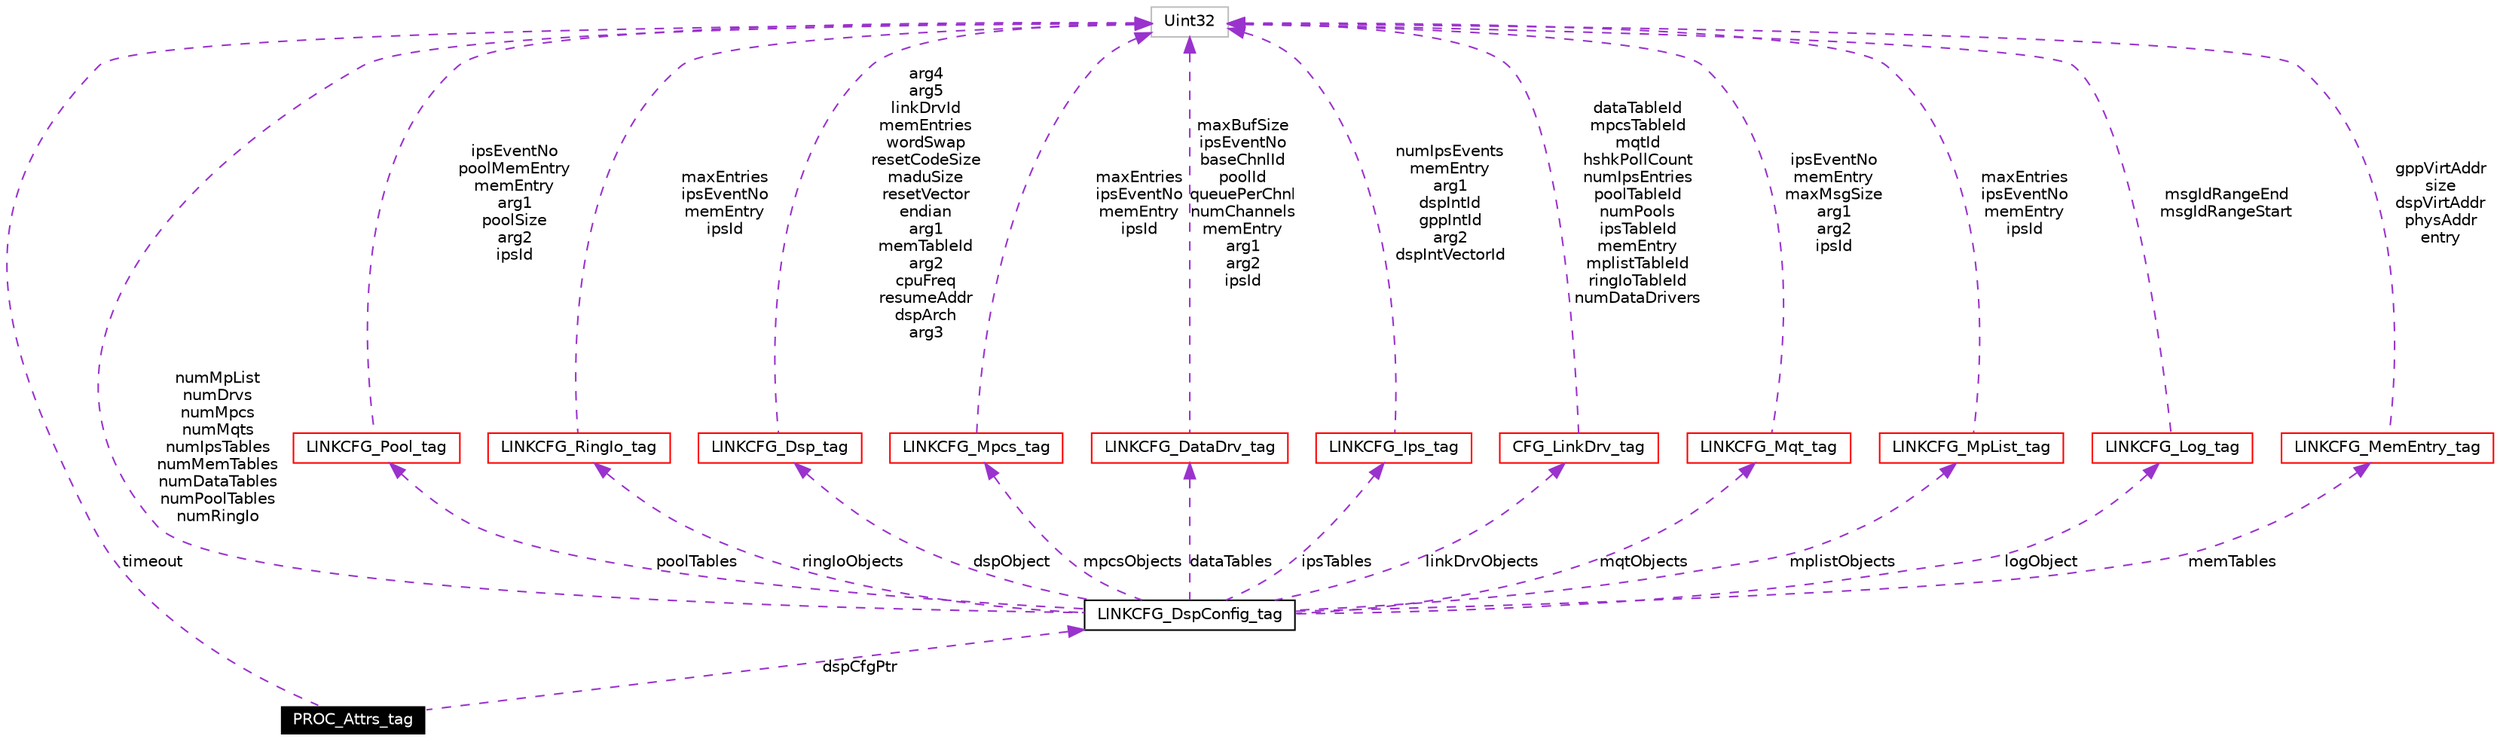 digraph G
{
  edge [fontname="Helvetica",fontsize=10,labelfontname="Helvetica",labelfontsize=10];
  node [fontname="Helvetica",fontsize=10,shape=record];
  Node1 [label="PROC_Attrs_tag",height=0.2,width=0.4,color="white", fillcolor="black", style="filled" fontcolor="white"];
  Node2 -> Node1 [dir=back,color="darkorchid3",fontsize=10,style="dashed",label="dspCfgPtr",fontname="Helvetica"];
  Node2 [label="LINKCFG_DspConfig_tag",height=0.2,width=0.4,color="black", fillcolor="white", style="filled",URL="$structLINKCFG__DspConfig__tag.html"];
  Node3 -> Node2 [dir=back,color="darkorchid3",fontsize=10,style="dashed",label="poolTables",fontname="Helvetica"];
  Node3 [label="LINKCFG_Pool_tag",height=0.2,width=0.4,color="red", fillcolor="white", style="filled",URL="$structLINKCFG__Pool__tag.html"];
  Node4 -> Node3 [dir=back,color="darkorchid3",fontsize=10,style="dashed",label="ipsEventNo\npoolMemEntry\nmemEntry\narg1\npoolSize\narg2\nipsId",fontname="Helvetica"];
  Node4 [label="Uint32",height=0.2,width=0.4,color="grey75", fillcolor="white", style="filled"];
  Node5 -> Node2 [dir=back,color="darkorchid3",fontsize=10,style="dashed",label="ringIoObjects",fontname="Helvetica"];
  Node5 [label="LINKCFG_RingIo_tag",height=0.2,width=0.4,color="red", fillcolor="white", style="filled",URL="$structLINKCFG__RingIo__tag.html"];
  Node4 -> Node5 [dir=back,color="darkorchid3",fontsize=10,style="dashed",label="maxEntries\nipsEventNo\nmemEntry\nipsId",fontname="Helvetica"];
  Node6 -> Node2 [dir=back,color="darkorchid3",fontsize=10,style="dashed",label="dspObject",fontname="Helvetica"];
  Node6 [label="LINKCFG_Dsp_tag",height=0.2,width=0.4,color="red", fillcolor="white", style="filled",URL="$structLINKCFG__Dsp__tag.html"];
  Node4 -> Node6 [dir=back,color="darkorchid3",fontsize=10,style="dashed",label="arg4\narg5\nlinkDrvId\nmemEntries\nwordSwap\nresetCodeSize\nmaduSize\nresetVector\nendian\narg1\nmemTableId\narg2\ncpuFreq\nresumeAddr\ndspArch\narg3",fontname="Helvetica"];
  Node7 -> Node2 [dir=back,color="darkorchid3",fontsize=10,style="dashed",label="mpcsObjects",fontname="Helvetica"];
  Node7 [label="LINKCFG_Mpcs_tag",height=0.2,width=0.4,color="red", fillcolor="white", style="filled",URL="$structLINKCFG__Mpcs__tag.html"];
  Node4 -> Node7 [dir=back,color="darkorchid3",fontsize=10,style="dashed",label="maxEntries\nipsEventNo\nmemEntry\nipsId",fontname="Helvetica"];
  Node8 -> Node2 [dir=back,color="darkorchid3",fontsize=10,style="dashed",label="dataTables",fontname="Helvetica"];
  Node8 [label="LINKCFG_DataDrv_tag",height=0.2,width=0.4,color="red", fillcolor="white", style="filled",URL="$structLINKCFG__DataDrv__tag.html"];
  Node4 -> Node8 [dir=back,color="darkorchid3",fontsize=10,style="dashed",label="maxBufSize\nipsEventNo\nbaseChnlId\npoolId\nqueuePerChnl\nnumChannels\nmemEntry\narg1\narg2\nipsId",fontname="Helvetica"];
  Node9 -> Node2 [dir=back,color="darkorchid3",fontsize=10,style="dashed",label="ipsTables",fontname="Helvetica"];
  Node9 [label="LINKCFG_Ips_tag",height=0.2,width=0.4,color="red", fillcolor="white", style="filled",URL="$structLINKCFG__Ips__tag.html"];
  Node4 -> Node9 [dir=back,color="darkorchid3",fontsize=10,style="dashed",label="numIpsEvents\nmemEntry\narg1\ndspIntId\ngppIntId\narg2\ndspIntVectorId",fontname="Helvetica"];
  Node10 -> Node2 [dir=back,color="darkorchid3",fontsize=10,style="dashed",label="linkDrvObjects",fontname="Helvetica"];
  Node10 [label="CFG_LinkDrv_tag",height=0.2,width=0.4,color="red", fillcolor="white", style="filled",URL="$structCFG__LinkDrv__tag.html"];
  Node4 -> Node10 [dir=back,color="darkorchid3",fontsize=10,style="dashed",label="dataTableId\nmpcsTableId\nmqtId\nhshkPollCount\nnumIpsEntries\npoolTableId\nnumPools\nipsTableId\nmemEntry\nmplistTableId\nringIoTableId\nnumDataDrivers",fontname="Helvetica"];
  Node4 -> Node2 [dir=back,color="darkorchid3",fontsize=10,style="dashed",label="numMpList\nnumDrvs\nnumMpcs\nnumMqts\nnumIpsTables\nnumMemTables\nnumDataTables\nnumPoolTables\nnumRingIo",fontname="Helvetica"];
  Node11 -> Node2 [dir=back,color="darkorchid3",fontsize=10,style="dashed",label="mqtObjects",fontname="Helvetica"];
  Node11 [label="LINKCFG_Mqt_tag",height=0.2,width=0.4,color="red", fillcolor="white", style="filled",URL="$structLINKCFG__Mqt__tag.html"];
  Node4 -> Node11 [dir=back,color="darkorchid3",fontsize=10,style="dashed",label="ipsEventNo\nmemEntry\nmaxMsgSize\narg1\narg2\nipsId",fontname="Helvetica"];
  Node12 -> Node2 [dir=back,color="darkorchid3",fontsize=10,style="dashed",label="mplistObjects",fontname="Helvetica"];
  Node12 [label="LINKCFG_MpList_tag",height=0.2,width=0.4,color="red", fillcolor="white", style="filled",URL="$structLINKCFG__MpList__tag.html"];
  Node4 -> Node12 [dir=back,color="darkorchid3",fontsize=10,style="dashed",label="maxEntries\nipsEventNo\nmemEntry\nipsId",fontname="Helvetica"];
  Node13 -> Node2 [dir=back,color="darkorchid3",fontsize=10,style="dashed",label="logObject",fontname="Helvetica"];
  Node13 [label="LINKCFG_Log_tag",height=0.2,width=0.4,color="red", fillcolor="white", style="filled",URL="$structLINKCFG__Log__tag.html"];
  Node4 -> Node13 [dir=back,color="darkorchid3",fontsize=10,style="dashed",label="msgIdRangeEnd\nmsgIdRangeStart",fontname="Helvetica"];
  Node14 -> Node2 [dir=back,color="darkorchid3",fontsize=10,style="dashed",label="memTables",fontname="Helvetica"];
  Node14 [label="LINKCFG_MemEntry_tag",height=0.2,width=0.4,color="red", fillcolor="white", style="filled",URL="$structLINKCFG__MemEntry__tag.html"];
  Node4 -> Node14 [dir=back,color="darkorchid3",fontsize=10,style="dashed",label="gppVirtAddr\nsize\ndspVirtAddr\nphysAddr\nentry",fontname="Helvetica"];
  Node4 -> Node1 [dir=back,color="darkorchid3",fontsize=10,style="dashed",label="timeout",fontname="Helvetica"];
}
